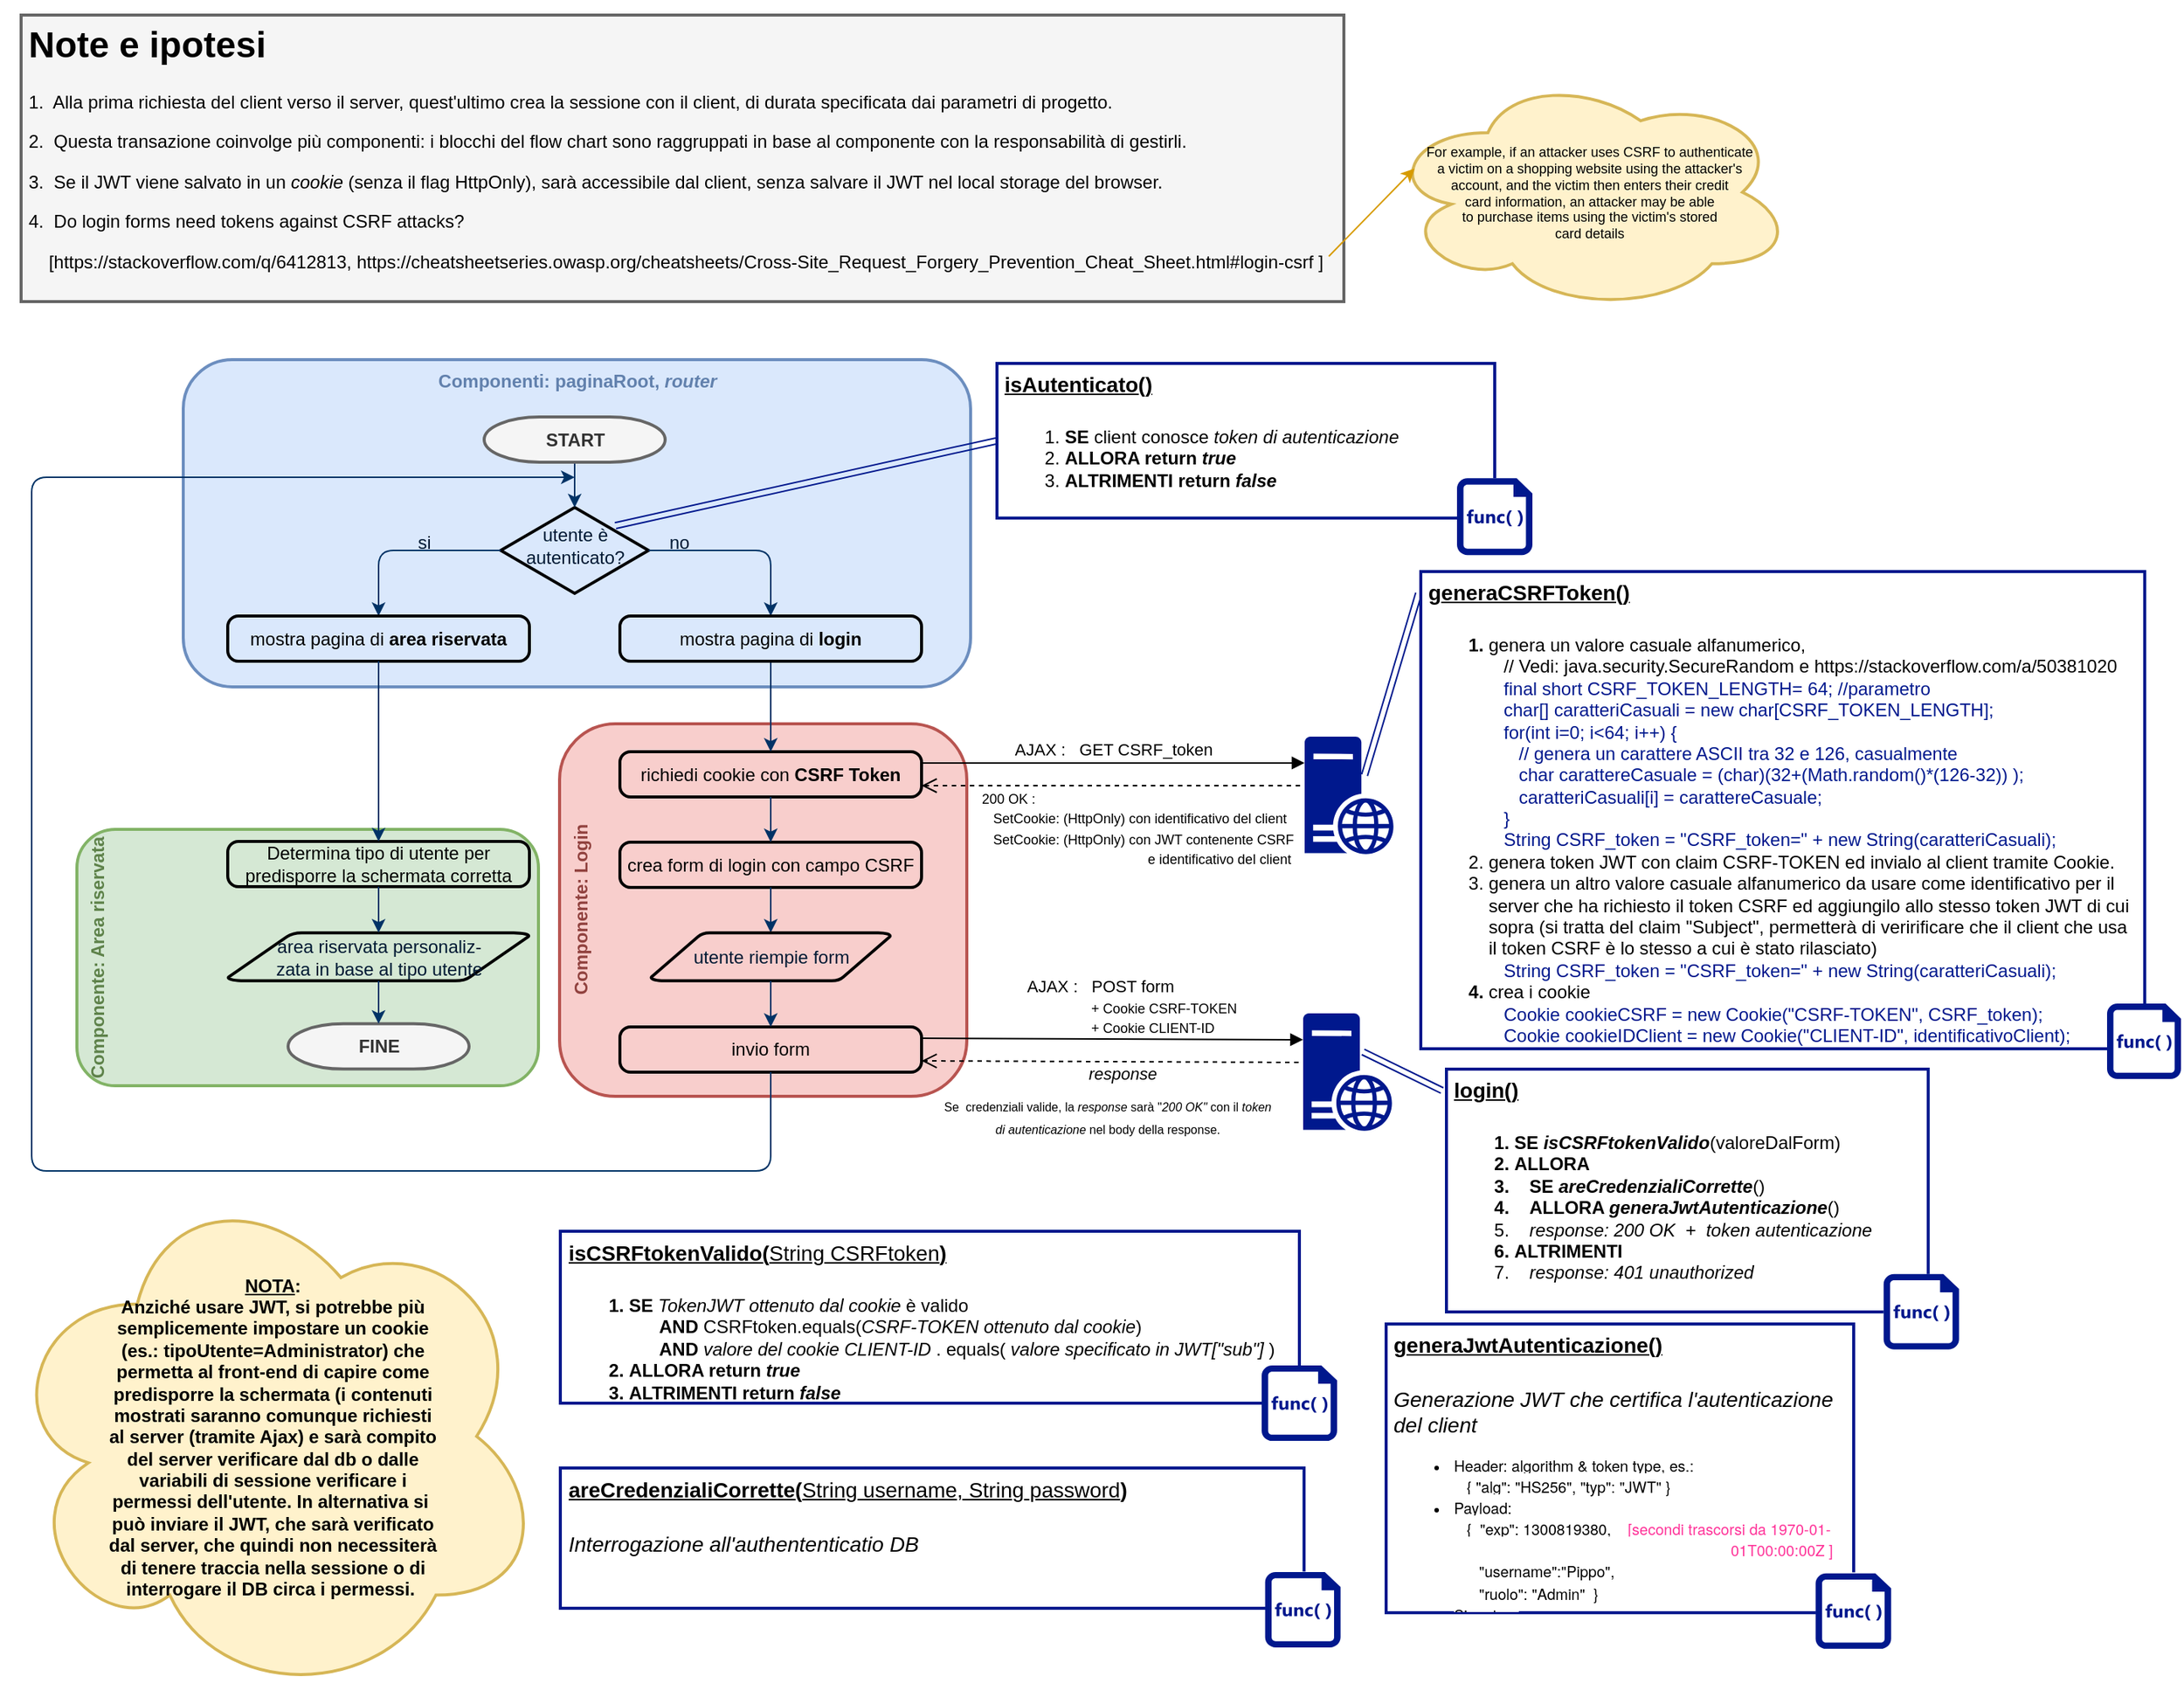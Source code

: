 <mxfile version="11.3.0" type="device" pages="1"><diagram id="6a731a19-8d31-9384-78a2-239565b7b9f0" name="Page-1"><mxGraphModel dx="1408" dy="808" grid="1" gridSize="10" guides="1" tooltips="1" connect="1" arrows="1" fold="1" page="1" pageScale="1" pageWidth="1169" pageHeight="827" background="#ffffff" math="0" shadow="0"><root><mxCell id="0"/><mxCell id="1" parent="0"/><mxCell id="oleyeUPzkzpeR8vLhJTs-179" value="&lt;b&gt;&lt;font color=&quot;#91423f&quot;&gt;Componente: Login&lt;/font&gt;&lt;/b&gt;" style="rounded=1;whiteSpace=wrap;html=1;shadow=0;strokeColor=#b85450;strokeWidth=2;fillColor=#f8cecc;align=center;horizontal=0;verticalAlign=top;" parent="1" vertex="1"><mxGeometry x="400" y="480" width="270" height="247" as="geometry"/></mxCell><mxCell id="oleyeUPzkzpeR8vLhJTs-168" value="&lt;b&gt;&lt;font color=&quot;#6281ad&quot;&gt;Componenti: paginaRoot,&amp;nbsp;&lt;i&gt;router&lt;/i&gt;&lt;/font&gt;&lt;/b&gt;" style="rounded=1;whiteSpace=wrap;html=1;shadow=0;strokeColor=#6c8ebf;strokeWidth=2;fillColor=#dae8fc;align=center;horizontal=0;verticalAlign=top;rotation=90;" parent="1" vertex="1"><mxGeometry x="303" y="86" width="217" height="522" as="geometry"/></mxCell><mxCell id="oleyeUPzkzpeR8vLhJTs-55" value="utente è&lt;br&gt;autenticato?" style="shape=mxgraph.flowchart.decision;fillColor=none;strokeColor=#000000;strokeWidth=2;gradientColor=none;gradientDirection=north;fontColor=#001933;fontStyle=0;html=1;verticalAlign=middle;spacing=0;spacingTop=-7;" parent="1" vertex="1"><mxGeometry x="361" y="336.5" width="98" height="57" as="geometry"/></mxCell><mxCell id="oleyeUPzkzpeR8vLhJTs-171" style="fontColor=#001933;fontStyle=1;strokeColor=#003366;strokeWidth=1;html=1;exitX=0.5;exitY=1;exitDx=0;exitDy=0;exitPerimeter=0;entryX=0.5;entryY=0;entryDx=0;entryDy=0;entryPerimeter=0;" parent="1" source="2" target="oleyeUPzkzpeR8vLhJTs-55" edge="1"><mxGeometry relative="1" as="geometry"><mxPoint x="550" y="478.5" as="sourcePoint"/><mxPoint x="550" y="508.5" as="targetPoint"/></mxGeometry></mxCell><mxCell id="oleyeUPzkzpeR8vLhJTs-167" value="&lt;b&gt;&lt;font color=&quot;#5e824a&quot;&gt;Componente: Area riservata&lt;/font&gt;&lt;/b&gt;" style="rounded=1;whiteSpace=wrap;html=1;shadow=0;strokeColor=#82b366;strokeWidth=2;fillColor=#d5e8d4;align=center;horizontal=0;verticalAlign=top;" parent="1" vertex="1"><mxGeometry x="80" y="550" width="306" height="170" as="geometry"/></mxCell><mxCell id="2" value="&lt;b&gt;START&lt;/b&gt;" style="shape=mxgraph.flowchart.terminator;fillColor=#f5f5f5;strokeColor=#666666;strokeWidth=2;gradientDirection=north;fontStyle=0;html=1;fontColor=#333333;" parent="1" vertex="1"><mxGeometry x="350" y="276.5" width="120" height="30" as="geometry"/></mxCell><mxCell id="14" value="no" style="text;fontColor=#001933;fontStyle=0;html=1;strokeColor=none;gradientColor=none;fillColor=none;strokeWidth=2;align=center;" parent="1" vertex="1"><mxGeometry x="459" y="345.5" width="40" height="26" as="geometry"/></mxCell><mxCell id="oleyeUPzkzpeR8vLhJTs-66" value="" style="group" parent="1" vertex="1" connectable="0"><mxGeometry x="690" y="241" width="335" height="129" as="geometry"/></mxCell><mxCell id="oleyeUPzkzpeR8vLhJTs-59" value="&lt;h1&gt;&lt;font style=&quot;font-size: 14px&quot;&gt;&lt;u&gt;isAutenticato()&lt;/u&gt;&lt;/font&gt;&lt;/h1&gt;&lt;p&gt;&lt;/p&gt;&lt;ol&gt;&lt;li&gt;&lt;b&gt;SE&lt;/b&gt;&amp;nbsp;client conosce &lt;i&gt;token di autenticazione&lt;/i&gt;&lt;/li&gt;&lt;li&gt;&lt;b&gt;ALLORA return &lt;i&gt;true&lt;/i&gt;&lt;/b&gt;&lt;/li&gt;&lt;li&gt;&lt;b&gt;ALTRIMENTI return &lt;i&gt;false&lt;/i&gt;&lt;/b&gt;&lt;/li&gt;&lt;/ol&gt;&lt;p&gt;&lt;/p&gt;" style="text;html=1;spacing=5;spacingTop=-29;whiteSpace=wrap;overflow=hidden;rounded=0;strokeColor=#00188D;fillColor=none;strokeWidth=2;" parent="oleyeUPzkzpeR8vLhJTs-66" vertex="1"><mxGeometry width="330" height="102.566" as="geometry"/></mxCell><mxCell id="oleyeUPzkzpeR8vLhJTs-65" value="" style="group;aspect=fixed;" parent="oleyeUPzkzpeR8vLhJTs-66" vertex="1" connectable="0"><mxGeometry x="305.0" y="76.131" width="50" height="50" as="geometry"/></mxCell><mxCell id="oleyeUPzkzpeR8vLhJTs-62" value="" style="whiteSpace=wrap;html=1;aspect=fixed;shadow=0;fillColor=#ffffff;strokeColor=none;" parent="oleyeUPzkzpeR8vLhJTs-65" vertex="1"><mxGeometry width="50" height="50" as="geometry"/></mxCell><mxCell id="oleyeUPzkzpeR8vLhJTs-61" value="" style="aspect=fixed;pointerEvents=1;shadow=0;dashed=0;html=1;strokeColor=none;labelPosition=center;verticalLabelPosition=bottom;verticalAlign=top;align=center;fillColor=#00188D;shape=mxgraph.mscae.enterprise.code_file" parent="oleyeUPzkzpeR8vLhJTs-65" vertex="1"><mxGeometry width="50" height="51.02" as="geometry"/></mxCell><mxCell id="oleyeUPzkzpeR8vLhJTs-68" value="&lt;span style=&quot;white-space: normal&quot;&gt;crea form di login con campo CSRF&lt;/span&gt;" style="rounded=1;whiteSpace=wrap;html=1;absoluteArcSize=1;arcSize=14;strokeWidth=2;shadow=0;fillColor=none;gradientColor=none;" parent="1" vertex="1"><mxGeometry x="440" y="558.5" width="200" height="30" as="geometry"/></mxCell><mxCell id="oleyeUPzkzpeR8vLhJTs-71" value="" style="aspect=fixed;pointerEvents=1;shadow=0;dashed=0;html=1;strokeColor=none;labelPosition=center;verticalLabelPosition=bottom;verticalAlign=top;align=center;fillColor=#00188D;shape=mxgraph.mscae.enterprise.web_server" parent="1" vertex="1"><mxGeometry x="894" y="488.5" width="59" height="78" as="geometry"/></mxCell><mxCell id="oleyeUPzkzpeR8vLhJTs-72" value="AJAX :&amp;nbsp; &amp;nbsp;GET CSRF_token" style="html=1;verticalAlign=bottom;endArrow=block;entryX=0;entryY=0.224;entryDx=0;entryDy=0;entryPerimeter=0;exitX=1;exitY=0.25;exitDx=0;exitDy=0;" parent="1" source="oleyeUPzkzpeR8vLhJTs-89" target="oleyeUPzkzpeR8vLhJTs-71" edge="1"><mxGeometry width="80" relative="1" as="geometry"><mxPoint x="660" y="506" as="sourcePoint"/><mxPoint x="731" y="498" as="targetPoint"/></mxGeometry></mxCell><mxCell id="oleyeUPzkzpeR8vLhJTs-73" value="&lt;font style=&quot;font-size: 9px&quot;&gt;200 OK :&lt;br&gt;&amp;nbsp; &amp;nbsp;SetCookie: (HttpOnly) con identificativo del client&lt;br&gt;&amp;nbsp; &amp;nbsp;SetCookie: (HttpOnly) con JWT contenente CSRF&lt;br&gt;&amp;nbsp; &amp;nbsp; &amp;nbsp; &amp;nbsp; &amp;nbsp; &amp;nbsp; &amp;nbsp; &amp;nbsp; &amp;nbsp; &amp;nbsp; &amp;nbsp; &amp;nbsp; &amp;nbsp; &amp;nbsp; &amp;nbsp; &amp;nbsp; &amp;nbsp; &amp;nbsp; &amp;nbsp; &amp;nbsp; &amp;nbsp; &amp;nbsp; e identificativo del client&lt;br&gt;&lt;/font&gt;" style="html=1;verticalAlign=bottom;endArrow=open;dashed=1;endSize=8;exitX=-0.051;exitY=0.417;exitDx=0;exitDy=0;exitPerimeter=0;entryX=1;entryY=0.75;entryDx=0;entryDy=0;align=left;" parent="1" source="oleyeUPzkzpeR8vLhJTs-71" target="oleyeUPzkzpeR8vLhJTs-89" edge="1"><mxGeometry x="0.697" y="57" relative="1" as="geometry"><mxPoint x="786" y="565.5" as="sourcePoint"/><mxPoint x="660" y="521" as="targetPoint"/><mxPoint as="offset"/></mxGeometry></mxCell><mxCell id="oleyeUPzkzpeR8vLhJTs-79" value="&lt;h1&gt;&lt;font color=&quot;#000000&quot;&gt;Note e ipotesi&lt;/font&gt;&lt;/h1&gt;&lt;p&gt;&lt;font color=&quot;#000000&quot;&gt;1.&amp;nbsp; Alla prima richiesta del client verso il server, quest'ultimo crea la sessione con il client, di durata specificata dai parametri di progetto.&lt;/font&gt;&lt;/p&gt;&lt;p&gt;&lt;font color=&quot;#000000&quot;&gt;2.&amp;nbsp; Questa transazione coinvolge più componenti: i blocchi del flow chart sono raggruppati in base al componente con la responsabilità di gestirli.&lt;/font&gt;&lt;/p&gt;&lt;p&gt;&lt;font color=&quot;#000000&quot;&gt;3.&amp;nbsp; Se il JWT viene salvato in un &lt;i&gt;cookie&lt;/i&gt;&amp;nbsp;(senza il flag HttpOnly), sarà accessibile dal client, senza salvare il JWT nel local storage del browser.&lt;/font&gt;&lt;/p&gt;&lt;p&gt;&lt;font color=&quot;#000000&quot;&gt;4.&amp;nbsp; Do login forms need tokens against CSRF attacks?&lt;br&gt;&lt;/font&gt;&lt;/p&gt;&lt;font color=&quot;#000000&quot;&gt;&amp;nbsp; &amp;nbsp; [https://stackoverflow.com/q/6412813,&amp;nbsp;https://cheatsheetseries.owasp.org/cheatsheets/Cross-Site_Request_Forgery_Prevention_Cheat_Sheet.html#login-csrf&amp;nbsp;&lt;/font&gt;&lt;span style=&quot;color: rgb(0 , 0 , 0)&quot;&gt;]&lt;/span&gt;&lt;font color=&quot;#000000&quot;&gt;&lt;br&gt;&lt;/font&gt;&lt;font color=&quot;#000000&quot;&gt;&lt;br&gt;&lt;/font&gt;" style="text;html=1;spacing=5;spacingTop=-20;whiteSpace=wrap;overflow=hidden;rounded=0;shadow=0;strokeColor=#666666;fillColor=#f5f5f5;fontColor=#333333;strokeWidth=2;" parent="1" vertex="1"><mxGeometry x="43" y="10" width="877" height="190" as="geometry"/></mxCell><mxCell id="oleyeUPzkzpeR8vLhJTs-80" value="" style="group" parent="1" vertex="1" connectable="0"><mxGeometry x="971" y="476.5" width="499" height="302" as="geometry"/></mxCell><mxCell id="oleyeUPzkzpeR8vLhJTs-81" value="&lt;h1&gt;&lt;font style=&quot;font-size: 14px&quot;&gt;&lt;u&gt;generaCSRFToken()&lt;/u&gt;&lt;/font&gt;&lt;/h1&gt;&lt;h1&gt;&lt;p style=&quot;font-size: 12px ; font-weight: 400&quot;&gt;&lt;/p&gt;&lt;ol style=&quot;font-size: 12px&quot;&gt;&lt;li&gt;&lt;span style=&quot;font-weight: 400&quot;&gt;genera un valore casuale alfanumerico,&lt;br&gt;&amp;nbsp; &amp;nbsp;// Vedi: java.security.SecureRandom e https://stackoverflow.com/a/50381020&lt;/span&gt;&lt;br&gt;&lt;span style=&quot;font-weight: 400&quot;&gt;&amp;nbsp; &amp;nbsp;&lt;/span&gt;&lt;font color=&quot;#00188d&quot; style=&quot;font-weight: 400&quot;&gt;final short CSRF_TOKEN_LENGTH= 64; //parametro&lt;br&gt;&amp;nbsp; &amp;nbsp;char[] caratteriCasuali = new char[CSRF_TOKEN_LENGTH];&lt;br&gt;&amp;nbsp; &amp;nbsp;for(int i=0; i&amp;lt;64; i++) {&lt;br&gt;&amp;nbsp; &amp;nbsp; &amp;nbsp; // genera un carattere ASCII tra 32 e 126, casualmente&lt;br&gt;&amp;nbsp; &amp;nbsp; &amp;nbsp; char carattereCasuale = (char)(32+(Math.random()*(126-32)) );&lt;br&gt;&amp;nbsp; &amp;nbsp; &amp;nbsp; caratteriCasuali[i] = carattereCasuale;&lt;br&gt;&amp;nbsp; &amp;nbsp;}&lt;br&gt;&amp;nbsp; &amp;nbsp;String CSRF_token = &quot;CSRF_token=&quot; + new String(caratteriCasuali);&lt;/font&gt;&lt;/li&gt;&lt;li style=&quot;font-weight: 400&quot;&gt;genera token JWT con claim CSRF-TOKEN ed invialo al client tramite Cookie.&lt;/li&gt;&lt;li style=&quot;font-weight: 400&quot;&gt;genera un altro valore casuale alfanumerico da usare come identificativo per il server che ha richiesto il token CSRF ed aggiungilo allo stesso token JWT di cui sopra (si tratta del claim &quot;Subject&quot;, permetterà di veririficare che il client che usa il token CSRF è lo stesso a cui è stato rilasciato)&lt;br&gt;&lt;font color=&quot;#00188d&quot;&gt;&amp;nbsp; &amp;nbsp;String CSRF_token = &quot;CSRF_token=&quot; + new String(caratteriCasuali);&lt;br&gt;&lt;/font&gt;&lt;/li&gt;&lt;li&gt;&lt;span style=&quot;font-weight: 400&quot;&gt;crea i cookie&lt;/span&gt;&lt;br&gt;&lt;span style=&quot;font-weight: normal&quot;&gt;&lt;font color=&quot;#00188d&quot;&gt;&amp;nbsp; &amp;nbsp;Cookie cookieCSRF = new Cookie(&quot;CSRF-TOKEN&quot;, CSRF_token);&lt;br&gt;&amp;nbsp; &amp;nbsp;Cookie cookieIDClient = new Cookie(&quot;CLIENT-ID&quot;, identificativoClient);&lt;/font&gt;&lt;/span&gt;&lt;/li&gt;&lt;/ol&gt;&lt;/h1&gt;&lt;p&gt;&lt;/p&gt;" style="text;html=1;spacing=5;spacingTop=-29;whiteSpace=wrap;overflow=hidden;rounded=0;strokeColor=#00188D;fillColor=none;strokeWidth=2;" parent="oleyeUPzkzpeR8vLhJTs-80" vertex="1"><mxGeometry y="-97.458" width="479.943" height="316.438" as="geometry"/></mxCell><mxCell id="oleyeUPzkzpeR8vLhJTs-82" value="" style="group;aspect=fixed;" parent="oleyeUPzkzpeR8vLhJTs-80" vertex="1" connectable="0"><mxGeometry x="455.005" y="189.058" width="49.994" height="49.994" as="geometry"/></mxCell><mxCell id="oleyeUPzkzpeR8vLhJTs-83" value="" style="whiteSpace=wrap;html=1;aspect=fixed;shadow=0;fillColor=#ffffff;strokeColor=none;" parent="oleyeUPzkzpeR8vLhJTs-82" vertex="1"><mxGeometry width="49.994" height="49.994" as="geometry"/></mxCell><mxCell id="oleyeUPzkzpeR8vLhJTs-84" value="" style="aspect=fixed;pointerEvents=1;shadow=0;dashed=0;html=1;strokeColor=none;labelPosition=center;verticalLabelPosition=bottom;verticalAlign=top;align=center;fillColor=#00188D;shape=mxgraph.mscae.enterprise.code_file" parent="oleyeUPzkzpeR8vLhJTs-82" vertex="1"><mxGeometry width="48.994" height="49.994" as="geometry"/></mxCell><mxCell id="oleyeUPzkzpeR8vLhJTs-87" value="" style="shape=link;html=1;exitX=0.673;exitY=0.328;exitDx=0;exitDy=0;exitPerimeter=0;strokeColor=#00188D;entryX=-0.003;entryY=0.046;entryDx=0;entryDy=0;entryPerimeter=0;" parent="1" source="oleyeUPzkzpeR8vLhJTs-71" target="oleyeUPzkzpeR8vLhJTs-81" edge="1"><mxGeometry width="50" height="50" relative="1" as="geometry"><mxPoint x="663" y="341.5" as="sourcePoint"/><mxPoint x="963" y="431.5" as="targetPoint"/></mxGeometry></mxCell><mxCell id="oleyeUPzkzpeR8vLhJTs-88" value="" style="edgeStyle=elbowEdgeStyle;elbow=horizontal;entryX=0.5;entryY=0;exitX=1;exitY=0.5;exitPerimeter=0;fontColor=#001933;fontStyle=1;strokeColor=#003366;strokeWidth=1;html=1;exitDx=0;exitDy=0;entryDx=0;entryDy=0;" parent="1" source="oleyeUPzkzpeR8vLhJTs-55" target="oleyeUPzkzpeR8vLhJTs-67" edge="1"><mxGeometry x="519" y="-118" width="100" height="100" as="geometry"><mxPoint x="507.412" y="271.559" as="sourcePoint"/><mxPoint x="682.706" y="226.853" as="targetPoint"/><Array as="points"><mxPoint x="540" y="356.5"/></Array></mxGeometry></mxCell><mxCell id="oleyeUPzkzpeR8vLhJTs-89" value="richiedi cookie con&amp;nbsp;&lt;b&gt;CSRF Token&lt;/b&gt;" style="rounded=1;whiteSpace=wrap;html=1;absoluteArcSize=1;arcSize=14;strokeWidth=2;shadow=0;fillColor=none;gradientColor=none;" parent="1" vertex="1"><mxGeometry x="440" y="498.5" width="200" height="30" as="geometry"/></mxCell><mxCell id="oleyeUPzkzpeR8vLhJTs-90" style="fontColor=#001933;fontStyle=1;strokeColor=#003366;strokeWidth=1;html=1;exitX=0.5;exitY=1;exitDx=0;exitDy=0;" parent="1" source="oleyeUPzkzpeR8vLhJTs-67" target="oleyeUPzkzpeR8vLhJTs-89" edge="1"><mxGeometry relative="1" as="geometry"><mxPoint x="375" y="626.5" as="sourcePoint"/><mxPoint x="375" y="692.5" as="targetPoint"/></mxGeometry></mxCell><mxCell id="oleyeUPzkzpeR8vLhJTs-91" style="fontColor=#001933;fontStyle=1;strokeColor=#003366;strokeWidth=1;html=1;exitX=0.5;exitY=1;exitDx=0;exitDy=0;entryX=0.5;entryY=0;entryDx=0;entryDy=0;" parent="1" source="oleyeUPzkzpeR8vLhJTs-89" target="oleyeUPzkzpeR8vLhJTs-68" edge="1"><mxGeometry relative="1" as="geometry"><mxPoint x="550" y="478.5" as="sourcePoint"/><mxPoint x="550" y="508.5" as="targetPoint"/></mxGeometry></mxCell><mxCell id="oleyeUPzkzpeR8vLhJTs-94" style="fontColor=#001933;fontStyle=1;strokeColor=#003366;strokeWidth=1;html=1;exitX=0.5;exitY=1;exitDx=0;exitDy=0;entryX=0.5;entryY=0;entryDx=0;entryDy=0;entryPerimeter=0;" parent="1" source="oleyeUPzkzpeR8vLhJTs-68" target="oleyeUPzkzpeR8vLhJTs-95" edge="1"><mxGeometry relative="1" as="geometry"><mxPoint x="550" y="538.5" as="sourcePoint"/><mxPoint x="540" y="623.09" as="targetPoint"/></mxGeometry></mxCell><mxCell id="oleyeUPzkzpeR8vLhJTs-95" value="utente riempie form" style="shape=mxgraph.flowchart.data;fillColor=none;strokeColor=#000000;strokeWidth=2;gradientColor=none;gradientDirection=north;fontColor=#001933;fontStyle=0;html=1;" parent="1" vertex="1"><mxGeometry x="460.5" y="618.5" width="159" height="32" as="geometry"/></mxCell><mxCell id="oleyeUPzkzpeR8vLhJTs-100" value="&lt;span style=&quot;white-space: normal&quot;&gt;invio form&lt;/span&gt;" style="rounded=1;whiteSpace=wrap;html=1;absoluteArcSize=1;arcSize=14;strokeWidth=2;shadow=0;fillColor=none;gradientColor=none;" parent="1" vertex="1"><mxGeometry x="440" y="681" width="200" height="30" as="geometry"/></mxCell><mxCell id="oleyeUPzkzpeR8vLhJTs-101" style="fontColor=#001933;fontStyle=1;strokeColor=#003366;strokeWidth=1;html=1;exitX=0.5;exitY=1;exitDx=0;exitDy=0;exitPerimeter=0;" parent="1" source="oleyeUPzkzpeR8vLhJTs-95" target="oleyeUPzkzpeR8vLhJTs-100" edge="1"><mxGeometry relative="1" as="geometry"><mxPoint x="550" y="661.5" as="sourcePoint"/><mxPoint x="550" y="568.5" as="targetPoint"/></mxGeometry></mxCell><mxCell id="oleyeUPzkzpeR8vLhJTs-102" value="" style="aspect=fixed;pointerEvents=1;shadow=0;dashed=0;html=1;strokeColor=none;labelPosition=center;verticalLabelPosition=bottom;verticalAlign=top;align=center;fillColor=#00188D;shape=mxgraph.mscae.enterprise.web_server" parent="1" vertex="1"><mxGeometry x="893" y="672" width="59" height="78" as="geometry"/></mxCell><mxCell id="oleyeUPzkzpeR8vLhJTs-103" value="AJAX :&amp;nbsp; &amp;nbsp;POST form&lt;br&gt;&lt;font style=&quot;font-size: 9px&quot;&gt;&amp;nbsp; &amp;nbsp; &amp;nbsp; &amp;nbsp; &amp;nbsp; &amp;nbsp; &amp;nbsp; &amp;nbsp; &amp;nbsp;+ Cookie CSRF-TOKEN&lt;br&gt;&amp;nbsp; &amp;nbsp; &amp;nbsp; &amp;nbsp; &amp;nbsp; &amp;nbsp; &amp;nbsp; &amp;nbsp; &amp;nbsp;+ Cookie CLIENT-ID&lt;/font&gt;" style="html=1;verticalAlign=bottom;endArrow=block;entryX=0;entryY=0.224;entryDx=0;entryDy=0;entryPerimeter=0;exitX=1;exitY=0.25;exitDx=0;exitDy=0;align=left;" parent="1" source="oleyeUPzkzpeR8vLhJTs-100" target="oleyeUPzkzpeR8vLhJTs-102" edge="1"><mxGeometry x="-0.462" y="-1" width="80" relative="1" as="geometry"><mxPoint x="650" y="689.5" as="sourcePoint"/><mxPoint x="730" y="681.5" as="targetPoint"/><mxPoint as="offset"/></mxGeometry></mxCell><mxCell id="oleyeUPzkzpeR8vLhJTs-104" value="&lt;i&gt;response&lt;/i&gt;" style="html=1;verticalAlign=bottom;endArrow=open;dashed=1;endSize=8;exitX=-0.051;exitY=0.417;exitDx=0;exitDy=0;exitPerimeter=0;entryX=1;entryY=0.75;entryDx=0;entryDy=0;" parent="1" source="oleyeUPzkzpeR8vLhJTs-102" target="oleyeUPzkzpeR8vLhJTs-100" edge="1"><mxGeometry x="-0.064" y="17" relative="1" as="geometry"><mxPoint x="785" y="749" as="sourcePoint"/><mxPoint x="650" y="704.5" as="targetPoint"/><mxPoint as="offset"/></mxGeometry></mxCell><mxCell id="oleyeUPzkzpeR8vLhJTs-109" value="" style="shape=link;html=1;exitX=0.673;exitY=0.328;exitDx=0;exitDy=0;exitPerimeter=0;strokeColor=#00188D;entryX=-0.009;entryY=0.088;entryDx=0;entryDy=0;entryPerimeter=0;" parent="1" source="oleyeUPzkzpeR8vLhJTs-102" target="oleyeUPzkzpeR8vLhJTs-105" edge="1"><mxGeometry width="50" height="50" relative="1" as="geometry"><mxPoint x="663" y="585" as="sourcePoint"/><mxPoint x="971" y="696.6" as="targetPoint"/></mxGeometry></mxCell><mxCell id="oleyeUPzkzpeR8vLhJTs-137" value="" style="group" parent="1" vertex="1" connectable="0"><mxGeometry x="988" y="878" width="295" height="233" as="geometry"/></mxCell><mxCell id="oleyeUPzkzpeR8vLhJTs-138" value="" style="group" parent="oleyeUPzkzpeR8vLhJTs-137" vertex="1" connectable="0"><mxGeometry width="295" height="233" as="geometry"/></mxCell><mxCell id="oleyeUPzkzpeR8vLhJTs-145" value="" style="group" parent="oleyeUPzkzpeR8vLhJTs-138" vertex="1" connectable="0"><mxGeometry width="295" height="191.456" as="geometry"/></mxCell><mxCell id="oleyeUPzkzpeR8vLhJTs-139" value="&lt;h1&gt;&lt;font style=&quot;font-size: 14px&quot;&gt;&lt;u&gt;generaJwtAutenticazione()&lt;/u&gt;&lt;/font&gt;&lt;/h1&gt;&lt;div&gt;&lt;span style=&quot;font-size: 14px&quot;&gt;&lt;i&gt;Generazione JWT che certifica l'autenticazione&lt;/i&gt;&lt;/span&gt;&lt;/div&gt;&lt;div&gt;&lt;span style=&quot;font-size: 14px&quot;&gt;&lt;i&gt;del client&lt;/i&gt;&lt;/span&gt;&lt;/div&gt;&lt;div style=&quot;font-size: 9px&quot;&gt;&lt;ul style=&quot;font-size: 11px&quot;&gt;&lt;li&gt;&lt;font face=&quot;fakt-web, Helvetica Neue, Helvetica, Arial, sans-serif&quot;&gt;&lt;span style=&quot;background-color: rgb(255 , 255 , 255)&quot;&gt;&lt;span style=&quot;font-size: 10px&quot;&gt;Header: algorithm &amp;amp; token type, es.:&lt;br&gt;&amp;nbsp; &amp;nbsp;{ &quot;alg&quot;: &quot;HS256&quot;, &quot;typ&quot;: &quot;JWT&quot; }&lt;/span&gt;&lt;/span&gt;&lt;/font&gt;&lt;/li&gt;&lt;li&gt;&lt;font face=&quot;fakt-web, Helvetica Neue, Helvetica, Arial, sans-serif&quot;&gt;&lt;span style=&quot;background-color: rgb(255 , 255 , 255)&quot;&gt;&lt;span style=&quot;font-size: 10px&quot;&gt;Payload:&lt;br&gt;&amp;nbsp; &amp;nbsp;{&amp;nbsp; &quot;exp&quot;: 1300819380,&amp;nbsp; &amp;nbsp; &lt;font color=&quot;#ff3399&quot;&gt;[secondi trascorsi da 1970-01-&lt;br&gt;&amp;nbsp; &amp;nbsp; &amp;nbsp; &amp;nbsp; &amp;nbsp; &amp;nbsp; &amp;nbsp; &amp;nbsp; &amp;nbsp; &amp;nbsp; &amp;nbsp; &amp;nbsp; &amp;nbsp; &amp;nbsp; &amp;nbsp; &amp;nbsp; &amp;nbsp; &amp;nbsp; &amp;nbsp; &amp;nbsp; &amp;nbsp; &amp;nbsp; &amp;nbsp; &amp;nbsp; &amp;nbsp; &amp;nbsp; &amp;nbsp; &amp;nbsp; &amp;nbsp; &amp;nbsp; &amp;nbsp; &amp;nbsp; &amp;nbsp; 01T00:00:00Z&amp;nbsp;]&lt;/font&gt;&lt;br&gt;&amp;nbsp; &amp;nbsp; &amp;nbsp; &quot;username&quot;:&quot;Pippo&quot;,&lt;br&gt;&amp;nbsp; &amp;nbsp; &amp;nbsp; &quot;ruolo&quot;: &quot;Admin&quot;&amp;nbsp; }&lt;/span&gt;&lt;/span&gt;&lt;/font&gt;&lt;/li&gt;&lt;li&gt;&lt;font face=&quot;fakt-web, Helvetica Neue, Helvetica, Arial, sans-serif&quot;&gt;&lt;span style=&quot;font-size: 10px ; background-color: rgb(255 , 255 , 255)&quot;&gt;Signature&lt;/span&gt;&lt;/font&gt;&lt;/li&gt;&lt;/ul&gt;&lt;/div&gt;&lt;p&gt;&lt;/p&gt;" style="text;html=1;spacing=5;spacingTop=-29;whiteSpace=wrap;overflow=hidden;rounded=0;strokeColor=#00188D;fillColor=none;strokeWidth=2;" parent="oleyeUPzkzpeR8vLhJTs-145" vertex="1"><mxGeometry x="-40" width="310" height="191.456" as="geometry"/></mxCell><mxCell id="oleyeUPzkzpeR8vLhJTs-142" value="" style="group;aspect=fixed;" parent="oleyeUPzkzpeR8vLhJTs-138" vertex="1" connectable="0"><mxGeometry x="244.945" y="164.696" width="50.055" height="50.055" as="geometry"/></mxCell><mxCell id="oleyeUPzkzpeR8vLhJTs-143" value="" style="whiteSpace=wrap;html=1;aspect=fixed;shadow=0;fillColor=#ffffff;strokeColor=none;" parent="oleyeUPzkzpeR8vLhJTs-142" vertex="1"><mxGeometry width="50.055" height="50.055" as="geometry"/></mxCell><mxCell id="oleyeUPzkzpeR8vLhJTs-144" value="" style="pointerEvents=1;shadow=0;dashed=0;html=1;strokeColor=none;labelPosition=center;verticalLabelPosition=bottom;verticalAlign=top;align=center;fillColor=#00188D;shape=mxgraph.mscae.enterprise.code_file;aspect=fixed;" parent="oleyeUPzkzpeR8vLhJTs-138" vertex="1"><mxGeometry x="244.768" y="165.356" width="50.055" height="50.055" as="geometry"/></mxCell><mxCell id="oleyeUPzkzpeR8vLhJTs-146" value="" style="group" parent="1" vertex="1" connectable="0"><mxGeometry x="988" y="709" width="349" height="190" as="geometry"/></mxCell><mxCell id="oleyeUPzkzpeR8vLhJTs-111" value="" style="group" parent="oleyeUPzkzpeR8vLhJTs-146" vertex="1" connectable="0"><mxGeometry width="319.4" height="190" as="geometry"/></mxCell><mxCell id="oleyeUPzkzpeR8vLhJTs-110" value="" style="group" parent="oleyeUPzkzpeR8vLhJTs-111" vertex="1" connectable="0"><mxGeometry width="319.4" height="170.378" as="geometry"/></mxCell><mxCell id="oleyeUPzkzpeR8vLhJTs-105" value="&lt;h1&gt;&lt;font style=&quot;font-size: 14px&quot;&gt;&lt;u&gt;login()&lt;/u&gt;&lt;/font&gt;&lt;/h1&gt;&lt;h1&gt;&lt;p style=&quot;font-size: 12px ; font-weight: 400&quot;&gt;&lt;/p&gt;&lt;ol style=&quot;font-size: 12px&quot;&gt;&lt;li&gt;SE &lt;i&gt;isCSRFtokenValido&lt;/i&gt;&lt;span style=&quot;font-weight: 400&quot;&gt;(valoreDalForm)&lt;/span&gt;&lt;/li&gt;&lt;li&gt;ALLORA&lt;/li&gt;&lt;li&gt;&lt;span style=&quot;font-weight: 400&quot;&gt;&amp;nbsp; &amp;nbsp;&lt;/span&gt;SE &lt;i&gt;areCredenzialiCorrette&lt;/i&gt;&lt;span style=&quot;font-weight: 400&quot;&gt;()&lt;/span&gt;&lt;/li&gt;&lt;li&gt;&lt;span style=&quot;font-weight: 400&quot;&gt;&amp;nbsp; &amp;nbsp;&lt;/span&gt;ALLORA &lt;i&gt;generaJwtAutenticazione&lt;/i&gt;&lt;span style=&quot;font-weight: 400&quot;&gt;()&lt;/span&gt;&lt;/li&gt;&lt;li style=&quot;font-weight: 400&quot;&gt;&amp;nbsp; &amp;nbsp;&lt;i&gt;response: 200 OK&amp;nbsp; +&amp;nbsp; token autenticazione&lt;/i&gt;&lt;/li&gt;&lt;li&gt;ALTRIMENTI&lt;/li&gt;&lt;li style=&quot;font-weight: 400&quot;&gt;&amp;nbsp; &amp;nbsp;&lt;i&gt;response: 401 unauthorized&lt;/i&gt;&lt;/li&gt;&lt;/ol&gt;&lt;/h1&gt;&lt;p&gt;&lt;/p&gt;" style="text;html=1;spacing=5;spacingTop=-29;whiteSpace=wrap;overflow=hidden;rounded=0;strokeColor=#00188D;fillColor=none;strokeWidth=2;" parent="oleyeUPzkzpeR8vLhJTs-110" vertex="1"><mxGeometry width="319.4" height="161" as="geometry"/></mxCell><mxCell id="oleyeUPzkzpeR8vLhJTs-106" value="" style="group;aspect=fixed;" parent="oleyeUPzkzpeR8vLhJTs-146" vertex="1" connectable="0"><mxGeometry x="289.852" y="135.889" width="50" height="50" as="geometry"/></mxCell><mxCell id="oleyeUPzkzpeR8vLhJTs-107" value="" style="whiteSpace=wrap;html=1;aspect=fixed;shadow=0;fillColor=#ffffff;strokeColor=none;" parent="oleyeUPzkzpeR8vLhJTs-106" vertex="1"><mxGeometry width="50" height="50" as="geometry"/></mxCell><mxCell id="oleyeUPzkzpeR8vLhJTs-108" value="" style="pointerEvents=1;shadow=0;dashed=0;html=1;strokeColor=none;labelPosition=center;verticalLabelPosition=bottom;verticalAlign=top;align=center;fillColor=#00188D;shape=mxgraph.mscae.enterprise.code_file;aspect=fixed;" parent="oleyeUPzkzpeR8vLhJTs-146" vertex="1"><mxGeometry x="289.852" y="135.889" width="50" height="50" as="geometry"/></mxCell><mxCell id="oleyeUPzkzpeR8vLhJTs-147" value="" style="group" parent="1" vertex="1" connectable="0"><mxGeometry x="400.5" y="973.5" width="537" height="120" as="geometry"/></mxCell><mxCell id="oleyeUPzkzpeR8vLhJTs-124" value="" style="group" parent="oleyeUPzkzpeR8vLhJTs-147" vertex="1" connectable="0"><mxGeometry width="537" height="120" as="geometry"/></mxCell><mxCell id="oleyeUPzkzpeR8vLhJTs-125" value="" style="group" parent="oleyeUPzkzpeR8vLhJTs-124" vertex="1" connectable="0"><mxGeometry width="537" height="120" as="geometry"/></mxCell><mxCell id="oleyeUPzkzpeR8vLhJTs-126" value="&lt;h1&gt;&lt;font style=&quot;font-size: 14px&quot;&gt;&lt;u&gt;areCredenzialiCorrette(&lt;span style=&quot;font-weight: normal&quot;&gt;String username, String password&lt;/span&gt;)&lt;/u&gt;&lt;/font&gt;&lt;/h1&gt;&lt;div&gt;&lt;span style=&quot;font-size: 14px&quot;&gt;&lt;i&gt;Interrogazione all'authententicatio DB&lt;/i&gt;&lt;/span&gt;&lt;/div&gt;&lt;p&gt;&lt;/p&gt;" style="text;html=1;spacing=5;spacingTop=-29;whiteSpace=wrap;overflow=hidden;rounded=0;strokeColor=#00188D;fillColor=none;strokeWidth=2;" parent="oleyeUPzkzpeR8vLhJTs-125" vertex="1"><mxGeometry width="493.104" height="93.023" as="geometry"/></mxCell><mxCell id="oleyeUPzkzpeR8vLhJTs-127" value="" style="group;aspect=fixed;" parent="oleyeUPzkzpeR8vLhJTs-125" vertex="1" connectable="0"><mxGeometry x="467.476" y="68.672" width="50" height="50" as="geometry"/></mxCell><mxCell id="oleyeUPzkzpeR8vLhJTs-128" value="" style="whiteSpace=wrap;html=1;aspect=fixed;shadow=0;fillColor=#ffffff;strokeColor=none;" parent="oleyeUPzkzpeR8vLhJTs-127" vertex="1"><mxGeometry width="50" height="50" as="geometry"/></mxCell><mxCell id="oleyeUPzkzpeR8vLhJTs-129" value="" style="pointerEvents=1;shadow=0;dashed=0;html=1;strokeColor=none;labelPosition=center;verticalLabelPosition=bottom;verticalAlign=top;align=center;fillColor=#00188D;shape=mxgraph.mscae.enterprise.code_file;aspect=fixed;" parent="oleyeUPzkzpeR8vLhJTs-125" vertex="1"><mxGeometry x="467.293" y="69" width="50" height="50" as="geometry"/></mxCell><mxCell id="oleyeUPzkzpeR8vLhJTs-148" value="" style="group" parent="1" vertex="1" connectable="0"><mxGeometry x="400.5" y="816.5" width="520" height="147" as="geometry"/></mxCell><mxCell id="oleyeUPzkzpeR8vLhJTs-118" value="" style="group" parent="oleyeUPzkzpeR8vLhJTs-148" vertex="1" connectable="0"><mxGeometry width="520" height="147" as="geometry"/></mxCell><mxCell id="oleyeUPzkzpeR8vLhJTs-119" value="" style="group" parent="oleyeUPzkzpeR8vLhJTs-118" vertex="1" connectable="0"><mxGeometry width="520" height="147" as="geometry"/></mxCell><mxCell id="oleyeUPzkzpeR8vLhJTs-120" value="&lt;h1&gt;&lt;font style=&quot;font-size: 14px&quot;&gt;&lt;u&gt;isCSRFtokenValido(&lt;span style=&quot;font-weight: normal&quot;&gt;String CSRFtoken&lt;/span&gt;)&lt;/u&gt;&lt;/font&gt;&lt;/h1&gt;&lt;h1&gt;&lt;p style=&quot;font-size: 12px ; font-weight: 400&quot;&gt;&lt;/p&gt;&lt;ol style=&quot;font-size: 12px&quot;&gt;&lt;li&gt;SE &lt;span style=&quot;font-weight: normal&quot;&gt;&lt;i&gt;TokenJWT ottenuto dal cookie&lt;/i&gt; è valido&lt;br&gt;&lt;/span&gt;&lt;span style=&quot;font-weight: normal&quot;&gt;&amp;nbsp; &amp;nbsp; &amp;nbsp; &lt;/span&gt;AND&amp;nbsp;&lt;span style=&quot;font-weight: normal&quot;&gt;CSRFtoken.equals(&lt;i&gt;CSRF-TOKEN ottenuto dal cookie&lt;/i&gt;)&lt;br&gt;&amp;nbsp; &amp;nbsp; &amp;nbsp; &lt;/span&gt;AND &lt;span style=&quot;font-weight: normal&quot;&gt;&lt;i&gt;valore del cookie CLIENT-ID&lt;/i&gt;&amp;nbsp;. equals( &lt;i&gt;valore specificato in JWT[&quot;sub&quot;]&lt;/i&gt;&amp;nbsp;)&lt;/span&gt;&lt;/li&gt;&lt;li&gt;ALLORA return &lt;i&gt;true&lt;/i&gt;&lt;/li&gt;&lt;li&gt;ALTRIMENTI return &lt;i&gt;false&lt;/i&gt;&lt;/li&gt;&lt;/ol&gt;&lt;/h1&gt;&lt;p&gt;&lt;/p&gt;" style="text;html=1;spacing=5;spacingTop=-29;whiteSpace=wrap;overflow=hidden;rounded=0;strokeColor=#00188D;fillColor=none;strokeWidth=2;" parent="oleyeUPzkzpeR8vLhJTs-119" vertex="1"><mxGeometry width="490" height="114" as="geometry"/></mxCell><mxCell id="oleyeUPzkzpeR8vLhJTs-122" value="" style="whiteSpace=wrap;html=1;aspect=fixed;shadow=0;fillColor=#ffffff;strokeColor=none;" parent="oleyeUPzkzpeR8vLhJTs-119" vertex="1"><mxGeometry x="465.177" y="89.124" width="50" height="50" as="geometry"/></mxCell><mxCell id="oleyeUPzkzpeR8vLhJTs-123" value="" style="pointerEvents=1;shadow=0;dashed=0;html=1;strokeColor=none;labelPosition=center;verticalLabelPosition=bottom;verticalAlign=top;align=center;fillColor=#00188D;shape=mxgraph.mscae.enterprise.code_file;aspect=fixed;" parent="oleyeUPzkzpeR8vLhJTs-119" vertex="1"><mxGeometry x="465" y="89.025" width="50" height="50" as="geometry"/></mxCell><mxCell id="oleyeUPzkzpeR8vLhJTs-151" value="" style="endArrow=classic;html=1;strokeColor=#003366;exitX=0.5;exitY=1;exitDx=0;exitDy=0;edgeStyle=orthogonalEdgeStyle;" parent="1" source="oleyeUPzkzpeR8vLhJTs-100" edge="1"><mxGeometry width="50" height="50" relative="1" as="geometry"><mxPoint x="470" y="786.5" as="sourcePoint"/><mxPoint x="410" y="316.5" as="targetPoint"/><Array as="points"><mxPoint x="540" y="776.5"/><mxPoint x="50" y="776.5"/><mxPoint x="50" y="316.5"/></Array></mxGeometry></mxCell><mxCell id="oleyeUPzkzpeR8vLhJTs-152" value="Determina tipo di utente per predisporre la schermata corretta" style="rounded=1;whiteSpace=wrap;html=1;absoluteArcSize=1;arcSize=14;strokeWidth=2;shadow=0;fillColor=none;gradientColor=none;" parent="1" vertex="1"><mxGeometry x="180" y="558" width="200" height="30" as="geometry"/></mxCell><mxCell id="oleyeUPzkzpeR8vLhJTs-155" value="" style="edgeStyle=elbowEdgeStyle;elbow=horizontal;exitX=0;exitY=0.5;exitPerimeter=0;fontColor=#001933;fontStyle=1;strokeColor=#003366;strokeWidth=1;html=1;exitDx=0;exitDy=0;" parent="1" source="oleyeUPzkzpeR8vLhJTs-55" target="oleyeUPzkzpeR8vLhJTs-175" edge="1"><mxGeometry x="529" y="-108" width="100" height="100" as="geometry"><mxPoint x="468.706" y="375.559" as="sourcePoint"/><mxPoint x="549.882" y="403.794" as="targetPoint"/><Array as="points"><mxPoint x="280" y="365.5"/></Array></mxGeometry></mxCell><mxCell id="oleyeUPzkzpeR8vLhJTs-156" value="&lt;u&gt;NOTA&lt;/u&gt;:&lt;br&gt;Anziché usare JWT, si potrebbe più&lt;br&gt;semplicemente impostare un cookie&lt;br&gt;(es.: tipoUtente=Administrator) che&lt;br&gt;permetta al front-end di capire come&lt;br&gt;predisporre la schermata (i contenuti&lt;br&gt;mostrati saranno comunque richiesti&lt;br&gt;al server (tramite Ajax) e sarà compito&lt;br&gt;del server verificare dal db o dalle&lt;br&gt;variabili di sessione verificare i&lt;br&gt;permessi dell'utente. In alternativa si&amp;nbsp;&lt;br&gt;può inviare il JWT, che sarà verificato&lt;br&gt;dal server, che quindi non necessiterà&lt;br&gt;di tenere traccia nella sessione o di&lt;br&gt;interrogare il DB circa i permessi.&amp;nbsp;" style="ellipse;shape=cloud;whiteSpace=wrap;html=1;shadow=0;strokeColor=#d6b656;strokeWidth=2;fillColor=#fff2cc;container=0;fontStyle=1" parent="1" vertex="1"><mxGeometry x="30" y="777" width="360" height="351" as="geometry"><mxRectangle x="1390" y="239" width="260" height="80" as="alternateBounds"/></mxGeometry></mxCell><mxCell id="oleyeUPzkzpeR8vLhJTs-159" value="" style="shape=link;html=1;exitX=0.776;exitY=0.211;exitDx=0;exitDy=0;exitPerimeter=0;strokeColor=#00188D;entryX=0;entryY=0.5;entryDx=0;entryDy=0;" parent="1" source="oleyeUPzkzpeR8vLhJTs-55" target="oleyeUPzkzpeR8vLhJTs-59" edge="1"><mxGeometry width="50" height="50" relative="1" as="geometry"><mxPoint x="540.207" y="337.084" as="sourcePoint"/><mxPoint x="578.5" y="336.1" as="targetPoint"/></mxGeometry></mxCell><mxCell id="oleyeUPzkzpeR8vLhJTs-161" value="area riservata personaliz-&lt;br&gt;zata in base al tipo utente" style="shape=mxgraph.flowchart.data;fillColor=none;strokeColor=#000000;strokeWidth=2;gradientColor=none;gradientDirection=north;fontColor=#001933;fontStyle=0;html=1;" parent="1" vertex="1"><mxGeometry x="180" y="618.5" width="200" height="32" as="geometry"/></mxCell><mxCell id="oleyeUPzkzpeR8vLhJTs-162" style="fontColor=#001933;fontStyle=1;strokeColor=#003366;strokeWidth=1;html=1;entryX=0.5;entryY=0;entryDx=0;entryDy=0;entryPerimeter=0;exitX=0.5;exitY=1;exitDx=0;exitDy=0;" parent="1" source="oleyeUPzkzpeR8vLhJTs-152" target="oleyeUPzkzpeR8vLhJTs-161" edge="1"><mxGeometry relative="1" as="geometry"><mxPoint x="290" y="592" as="sourcePoint"/><mxPoint x="310" y="612" as="targetPoint"/></mxGeometry></mxCell><mxCell id="oleyeUPzkzpeR8vLhJTs-163" value="&lt;b&gt;FINE&lt;/b&gt;" style="shape=mxgraph.flowchart.terminator;fillColor=#f5f5f5;strokeColor=#666666;strokeWidth=2;gradientDirection=north;fontStyle=0;html=1;fontColor=#333333;" parent="1" vertex="1"><mxGeometry x="220" y="678.929" width="120" height="30" as="geometry"/></mxCell><mxCell id="oleyeUPzkzpeR8vLhJTs-164" style="fontColor=#001933;fontStyle=1;strokeColor=#003366;strokeWidth=1;html=1;exitX=0.5;exitY=1;exitDx=0;exitDy=0;exitPerimeter=0;" parent="1" source="oleyeUPzkzpeR8vLhJTs-161" target="oleyeUPzkzpeR8vLhJTs-163" edge="1"><mxGeometry relative="1" as="geometry"><mxPoint x="290" y="598" as="sourcePoint"/><mxPoint x="290" y="628" as="targetPoint"/></mxGeometry></mxCell><mxCell id="oleyeUPzkzpeR8vLhJTs-172" value="si" style="text;fontColor=#001933;fontStyle=0;html=1;strokeColor=none;gradientColor=none;fillColor=none;strokeWidth=2;align=center;" parent="1" vertex="1"><mxGeometry x="290" y="345.5" width="40" height="26" as="geometry"/></mxCell><mxCell id="oleyeUPzkzpeR8vLhJTs-175" value="&lt;span style=&quot;white-space: normal&quot;&gt;mostra pagina di&amp;nbsp;&lt;/span&gt;&lt;b style=&quot;white-space: normal&quot;&gt;area riservata&lt;/b&gt;" style="rounded=1;whiteSpace=wrap;html=1;absoluteArcSize=1;arcSize=14;strokeWidth=2;shadow=0;fillColor=none;gradientColor=none;" parent="1" vertex="1"><mxGeometry x="180" y="408.5" width="200" height="30" as="geometry"/></mxCell><mxCell id="oleyeUPzkzpeR8vLhJTs-177" style="fontColor=#001933;fontStyle=1;strokeColor=#003366;strokeWidth=1;html=1;exitX=0.5;exitY=1;exitDx=0;exitDy=0;entryX=0.5;entryY=0;entryDx=0;entryDy=0;" parent="1" source="oleyeUPzkzpeR8vLhJTs-175" target="oleyeUPzkzpeR8vLhJTs-152" edge="1"><mxGeometry relative="1" as="geometry"><mxPoint x="290" y="660" as="sourcePoint"/><mxPoint x="290" y="688.929" as="targetPoint"/></mxGeometry></mxCell><mxCell id="WoFq_xqnZMYkcSdgtEF3-14" value="&lt;div style=&quot;font-size: 9px&quot;&gt;&lt;span style=&quot;font-weight: normal&quot;&gt;&lt;font style=&quot;font-size: 9px&quot;&gt;For example, if an attacker uses CSRF to authenticate&lt;/font&gt;&lt;/span&gt;&lt;/div&gt;&lt;div style=&quot;font-size: 9px&quot;&gt;&lt;span style=&quot;font-weight: normal&quot;&gt;&lt;font style=&quot;font-size: 9px&quot;&gt;a victim on a shopping website using the attacker's&lt;/font&gt;&lt;/span&gt;&lt;/div&gt;&lt;div style=&quot;font-size: 9px&quot;&gt;&lt;span style=&quot;font-weight: normal&quot;&gt;&lt;font style=&quot;font-size: 9px&quot;&gt;account, and&amp;nbsp;&lt;/font&gt;&lt;/span&gt;&lt;span style=&quot;font-weight: normal&quot;&gt;the victim then enters their credit&lt;/span&gt;&lt;/div&gt;&lt;div style=&quot;font-size: 9px&quot;&gt;&lt;span style=&quot;font-weight: normal&quot;&gt;card information, an attacker may be able&lt;/span&gt;&lt;/div&gt;&lt;div style=&quot;font-size: 9px&quot;&gt;&lt;span style=&quot;font-weight: normal&quot;&gt;to purchase items using the victim's stored&lt;/span&gt;&lt;/div&gt;&lt;div style=&quot;font-size: 9px&quot;&gt;&lt;span style=&quot;font-weight: normal&quot;&gt;&lt;font style=&quot;font-size: 9px&quot;&gt;card details&lt;/font&gt;&lt;/span&gt;&lt;/div&gt;" style="ellipse;shape=cloud;whiteSpace=wrap;html=1;shadow=0;strokeColor=#d6b656;strokeWidth=2;fillColor=#fff2cc;container=0;fontStyle=1" parent="1" vertex="1"><mxGeometry x="948" y="48.5" width="270" height="158" as="geometry"><mxRectangle x="1390" y="239" width="260" height="80" as="alternateBounds"/></mxGeometry></mxCell><mxCell id="WoFq_xqnZMYkcSdgtEF3-15" value="" style="endArrow=classic;html=1;entryX=0.07;entryY=0.4;entryDx=0;entryDy=0;entryPerimeter=0;fillColor=#ffe6cc;strokeColor=#d79b00;" parent="1" target="WoFq_xqnZMYkcSdgtEF3-14" edge="1"><mxGeometry width="50" height="50" relative="1" as="geometry"><mxPoint x="910" y="170" as="sourcePoint"/><mxPoint x="950" y="140" as="targetPoint"/></mxGeometry></mxCell><mxCell id="WoFq_xqnZMYkcSdgtEF3-16" value="&lt;font style=&quot;font-size: 8px ; line-height: 90%&quot;&gt;Se&amp;nbsp;&lt;i&gt;&amp;nbsp;&lt;/i&gt;credenziali valide, la &lt;i&gt;response&lt;/i&gt;&amp;nbsp;sarà &quot;&lt;i&gt;200 OK&quot;&lt;/i&gt;&amp;nbsp;con il &lt;i&gt;token di autenticazione&amp;nbsp;&lt;/i&gt;nel body della response.&lt;br&gt;&lt;/font&gt;" style="rounded=1;whiteSpace=wrap;html=1;fillColor=none;strokeColor=none;" parent="1" vertex="1"><mxGeometry x="650" y="719" width="227" height="41" as="geometry"/></mxCell><mxCell id="oleyeUPzkzpeR8vLhJTs-67" value="mostra pagina di&amp;nbsp;&lt;b&gt;login&lt;/b&gt;" style="rounded=1;whiteSpace=wrap;html=1;absoluteArcSize=1;arcSize=14;strokeWidth=2;shadow=0;fillColor=none;gradientColor=none;" parent="1" vertex="1"><mxGeometry x="440" y="408.5" width="200" height="30" as="geometry"/></mxCell></root></mxGraphModel></diagram></mxfile>